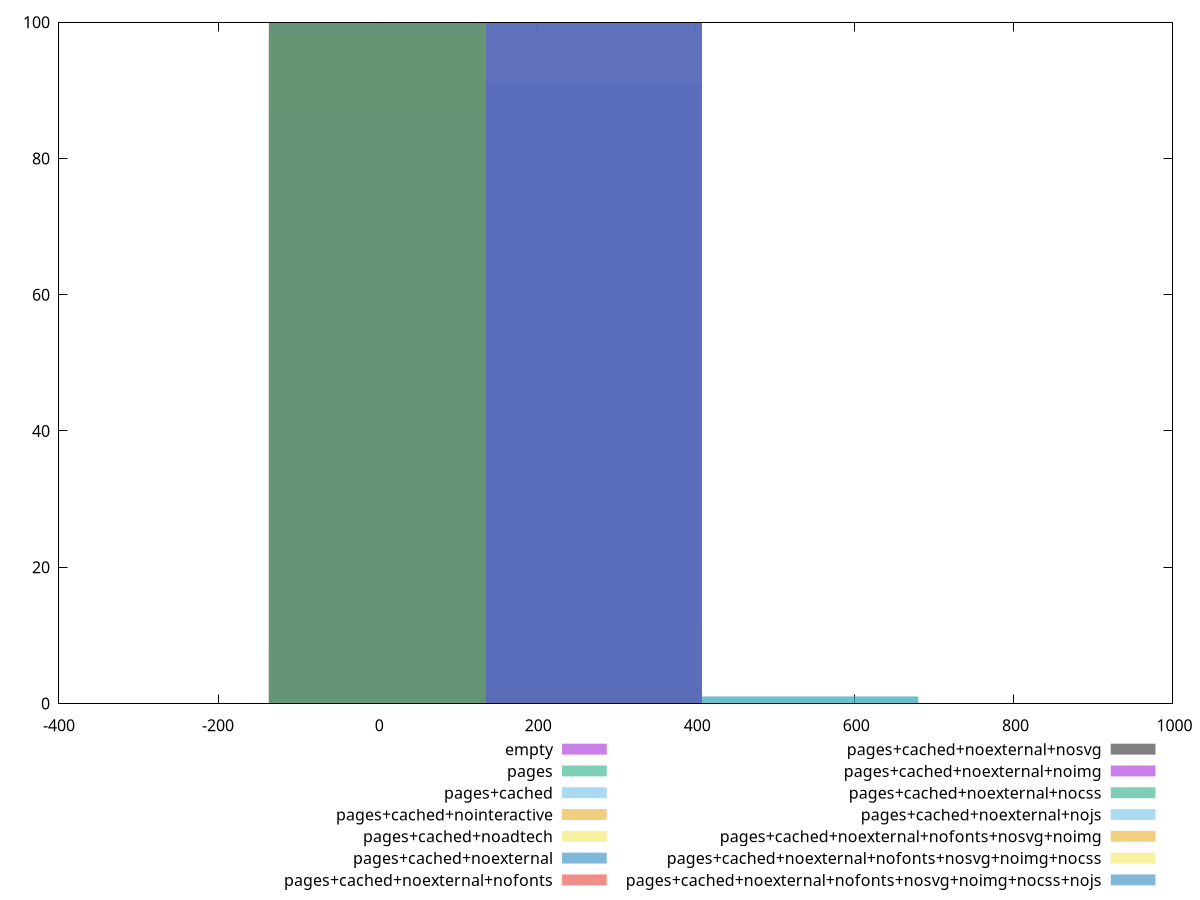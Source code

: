 reset
set terminal svg size 640, 620 enhanced background rgb 'white'
set output "reprap/unused-css-rules/comparison/histogram/all_raw.svg"

$empty <<EOF
0 100
EOF

$pages <<EOF
272.115151022481 91
0 8
544.230302044962 1
EOF

$pagesCached <<EOF
544.230302044962 1
272.115151022481 12
0 87
EOF

$pagesCachedNointeractive <<EOF
0 98
272.115151022481 2
EOF

$pagesCachedNoadtech <<EOF
272.115151022481 100
EOF

$pagesCachedNoexternal <<EOF
272.115151022481 100
EOF

$pagesCachedNoexternalNofonts <<EOF
0 100
EOF

$pagesCachedNoexternalNosvg <<EOF
272.115151022481 100
EOF

$pagesCachedNoexternalNoimg <<EOF
272.115151022481 100
EOF

$pagesCachedNoexternalNocss <<EOF
0 100
EOF

$pagesCachedNoexternalNojs <<EOF
272.115151022481 100
EOF

$pagesCachedNoexternalNofontsNosvgNoimg <<EOF
0 100
EOF

$pagesCachedNoexternalNofontsNosvgNoimgNocss <<EOF
0 100
EOF

$pagesCachedNoexternalNofontsNosvgNoimgNocssNojs <<EOF
0 100
EOF

set key outside below
set boxwidth 272.115151022481
set yrange [0:100]
set style fill transparent solid 0.5 noborder

plot \
  $empty title "empty" with boxes, \
  $pages title "pages" with boxes, \
  $pagesCached title "pages+cached" with boxes, \
  $pagesCachedNointeractive title "pages+cached+nointeractive" with boxes, \
  $pagesCachedNoadtech title "pages+cached+noadtech" with boxes, \
  $pagesCachedNoexternal title "pages+cached+noexternal" with boxes, \
  $pagesCachedNoexternalNofonts title "pages+cached+noexternal+nofonts" with boxes, \
  $pagesCachedNoexternalNosvg title "pages+cached+noexternal+nosvg" with boxes, \
  $pagesCachedNoexternalNoimg title "pages+cached+noexternal+noimg" with boxes, \
  $pagesCachedNoexternalNocss title "pages+cached+noexternal+nocss" with boxes, \
  $pagesCachedNoexternalNojs title "pages+cached+noexternal+nojs" with boxes, \
  $pagesCachedNoexternalNofontsNosvgNoimg title "pages+cached+noexternal+nofonts+nosvg+noimg" with boxes, \
  $pagesCachedNoexternalNofontsNosvgNoimgNocss title "pages+cached+noexternal+nofonts+nosvg+noimg+nocss" with boxes, \
  $pagesCachedNoexternalNofontsNosvgNoimgNocssNojs title "pages+cached+noexternal+nofonts+nosvg+noimg+nocss+nojs" with boxes, \


reset